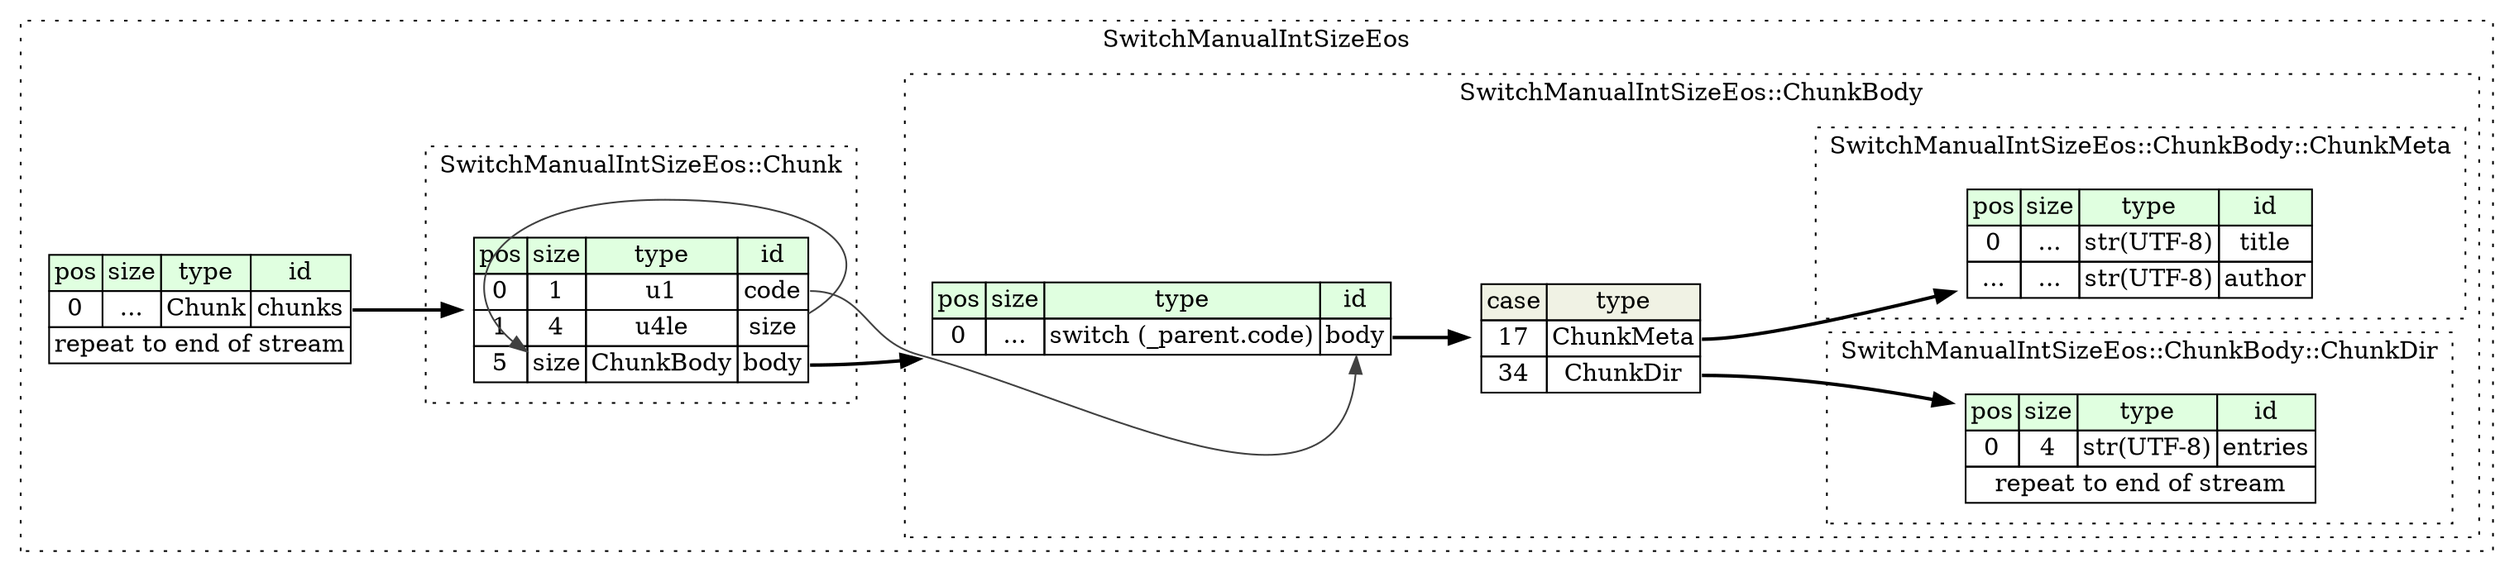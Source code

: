 digraph {
	rankdir=LR;
	node [shape=plaintext];
	subgraph cluster__switch_manual_int_size_eos {
		label="SwitchManualIntSizeEos";
		graph[style=dotted];

		switch_manual_int_size_eos__seq [label=<<TABLE BORDER="0" CELLBORDER="1" CELLSPACING="0">
			<TR><TD BGCOLOR="#E0FFE0">pos</TD><TD BGCOLOR="#E0FFE0">size</TD><TD BGCOLOR="#E0FFE0">type</TD><TD BGCOLOR="#E0FFE0">id</TD></TR>
			<TR><TD PORT="chunks_pos">0</TD><TD PORT="chunks_size">...</TD><TD>Chunk</TD><TD PORT="chunks_type">chunks</TD></TR>
			<TR><TD COLSPAN="4" PORT="chunks__repeat">repeat to end of stream</TD></TR>
		</TABLE>>];
		subgraph cluster__chunk {
			label="SwitchManualIntSizeEos::Chunk";
			graph[style=dotted];

			chunk__seq [label=<<TABLE BORDER="0" CELLBORDER="1" CELLSPACING="0">
				<TR><TD BGCOLOR="#E0FFE0">pos</TD><TD BGCOLOR="#E0FFE0">size</TD><TD BGCOLOR="#E0FFE0">type</TD><TD BGCOLOR="#E0FFE0">id</TD></TR>
				<TR><TD PORT="code_pos">0</TD><TD PORT="code_size">1</TD><TD>u1</TD><TD PORT="code_type">code</TD></TR>
				<TR><TD PORT="size_pos">1</TD><TD PORT="size_size">4</TD><TD>u4le</TD><TD PORT="size_type">size</TD></TR>
				<TR><TD PORT="body_pos">5</TD><TD PORT="body_size">size</TD><TD>ChunkBody</TD><TD PORT="body_type">body</TD></TR>
			</TABLE>>];
		}
		subgraph cluster__chunk_body {
			label="SwitchManualIntSizeEos::ChunkBody";
			graph[style=dotted];

			chunk_body__seq [label=<<TABLE BORDER="0" CELLBORDER="1" CELLSPACING="0">
				<TR><TD BGCOLOR="#E0FFE0">pos</TD><TD BGCOLOR="#E0FFE0">size</TD><TD BGCOLOR="#E0FFE0">type</TD><TD BGCOLOR="#E0FFE0">id</TD></TR>
				<TR><TD PORT="body_pos">0</TD><TD PORT="body_size">...</TD><TD>switch (_parent.code)</TD><TD PORT="body_type">body</TD></TR>
			</TABLE>>];
chunk_body__seq_body_switch [label=<<TABLE BORDER="0" CELLBORDER="1" CELLSPACING="0">
	<TR><TD BGCOLOR="#F0F2E4">case</TD><TD BGCOLOR="#F0F2E4">type</TD></TR>
	<TR><TD>17</TD><TD PORT="case0">ChunkMeta</TD></TR>
	<TR><TD>34</TD><TD PORT="case1">ChunkDir</TD></TR>
</TABLE>>];
			subgraph cluster__chunk_dir {
				label="SwitchManualIntSizeEos::ChunkBody::ChunkDir";
				graph[style=dotted];

				chunk_dir__seq [label=<<TABLE BORDER="0" CELLBORDER="1" CELLSPACING="0">
					<TR><TD BGCOLOR="#E0FFE0">pos</TD><TD BGCOLOR="#E0FFE0">size</TD><TD BGCOLOR="#E0FFE0">type</TD><TD BGCOLOR="#E0FFE0">id</TD></TR>
					<TR><TD PORT="entries_pos">0</TD><TD PORT="entries_size">4</TD><TD>str(UTF-8)</TD><TD PORT="entries_type">entries</TD></TR>
					<TR><TD COLSPAN="4" PORT="entries__repeat">repeat to end of stream</TD></TR>
				</TABLE>>];
			}
			subgraph cluster__chunk_meta {
				label="SwitchManualIntSizeEos::ChunkBody::ChunkMeta";
				graph[style=dotted];

				chunk_meta__seq [label=<<TABLE BORDER="0" CELLBORDER="1" CELLSPACING="0">
					<TR><TD BGCOLOR="#E0FFE0">pos</TD><TD BGCOLOR="#E0FFE0">size</TD><TD BGCOLOR="#E0FFE0">type</TD><TD BGCOLOR="#E0FFE0">id</TD></TR>
					<TR><TD PORT="title_pos">0</TD><TD PORT="title_size">...</TD><TD>str(UTF-8)</TD><TD PORT="title_type">title</TD></TR>
					<TR><TD PORT="author_pos">...</TD><TD PORT="author_size">...</TD><TD>str(UTF-8)</TD><TD PORT="author_type">author</TD></TR>
				</TABLE>>];
			}
		}
	}
	switch_manual_int_size_eos__seq:chunks_type -> chunk__seq [style=bold];
	chunk__seq:size_type -> chunk__seq:body_size [color="#404040"];
	chunk__seq:body_type -> chunk_body__seq [style=bold];
	chunk_body__seq:body_type -> chunk_body__seq_body_switch [style=bold];
	chunk_body__seq_body_switch:case0 -> chunk_meta__seq [style=bold];
	chunk_body__seq_body_switch:case1 -> chunk_dir__seq [style=bold];
	chunk__seq:code_type -> chunk_body__seq:body_type [color="#404040"];
}
